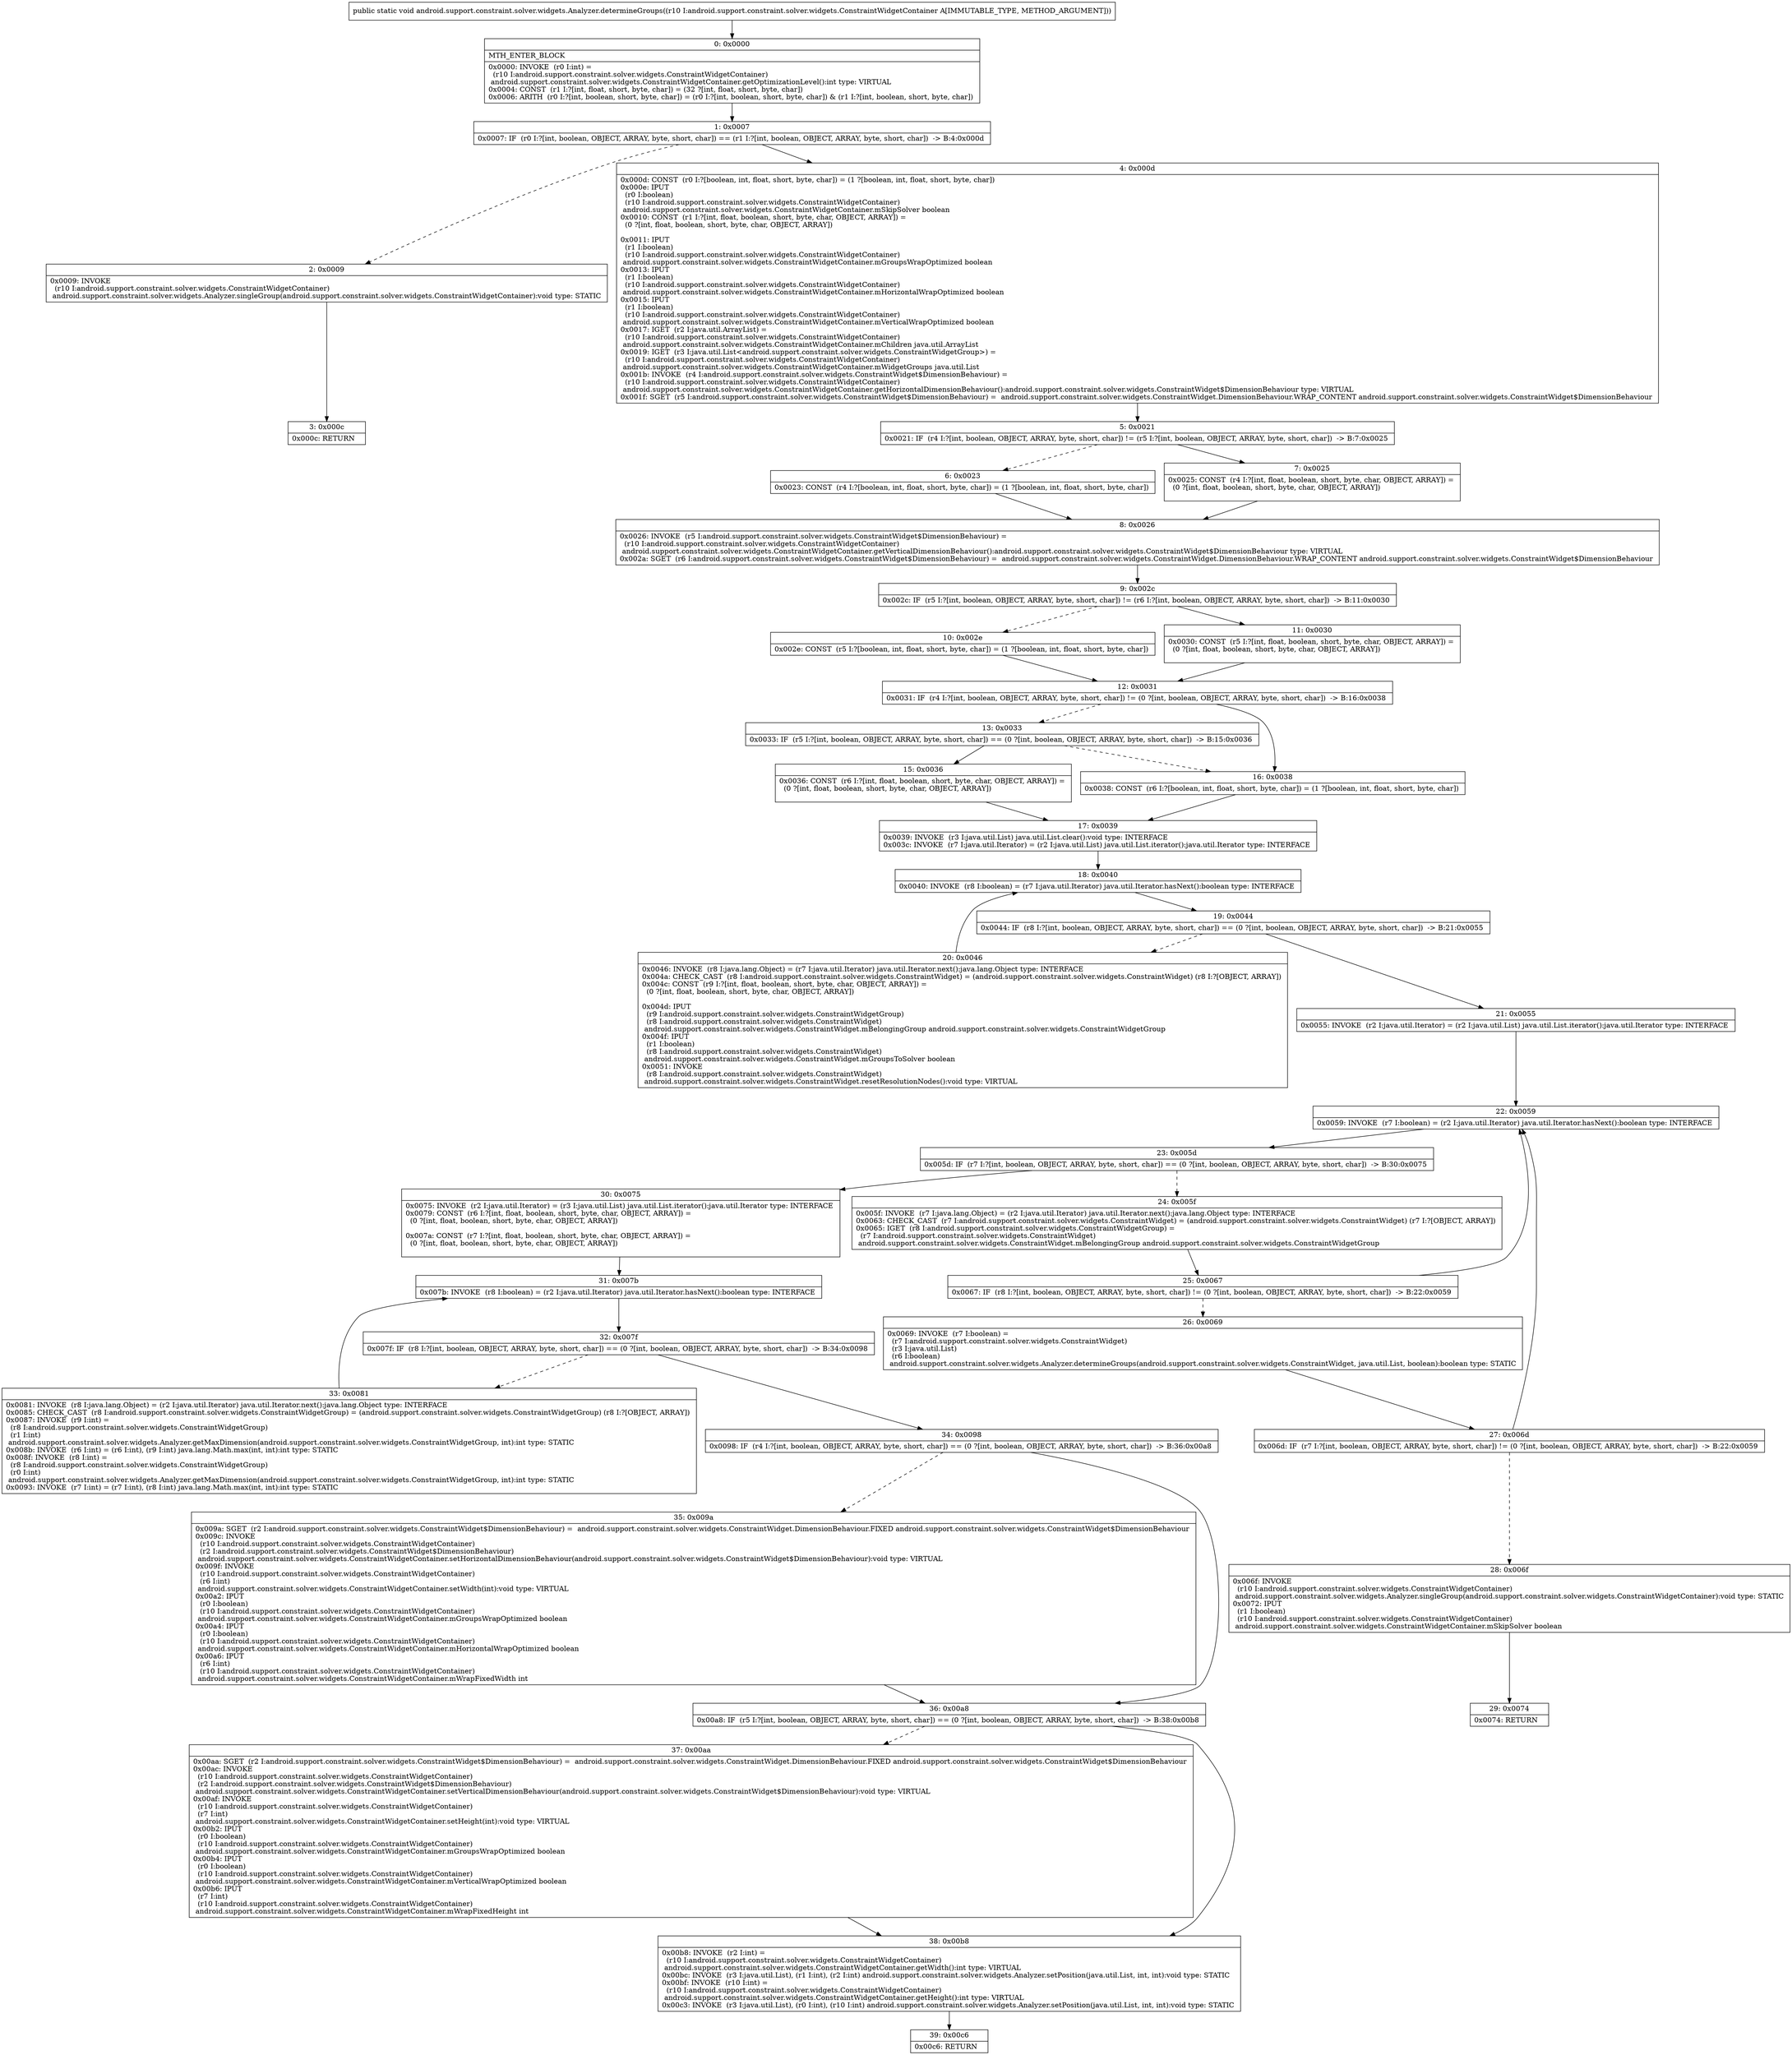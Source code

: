 digraph "CFG forandroid.support.constraint.solver.widgets.Analyzer.determineGroups(Landroid\/support\/constraint\/solver\/widgets\/ConstraintWidgetContainer;)V" {
Node_0 [shape=record,label="{0\:\ 0x0000|MTH_ENTER_BLOCK\l|0x0000: INVOKE  (r0 I:int) = \l  (r10 I:android.support.constraint.solver.widgets.ConstraintWidgetContainer)\l android.support.constraint.solver.widgets.ConstraintWidgetContainer.getOptimizationLevel():int type: VIRTUAL \l0x0004: CONST  (r1 I:?[int, float, short, byte, char]) = (32 ?[int, float, short, byte, char]) \l0x0006: ARITH  (r0 I:?[int, boolean, short, byte, char]) = (r0 I:?[int, boolean, short, byte, char]) & (r1 I:?[int, boolean, short, byte, char]) \l}"];
Node_1 [shape=record,label="{1\:\ 0x0007|0x0007: IF  (r0 I:?[int, boolean, OBJECT, ARRAY, byte, short, char]) == (r1 I:?[int, boolean, OBJECT, ARRAY, byte, short, char])  \-\> B:4:0x000d \l}"];
Node_2 [shape=record,label="{2\:\ 0x0009|0x0009: INVOKE  \l  (r10 I:android.support.constraint.solver.widgets.ConstraintWidgetContainer)\l android.support.constraint.solver.widgets.Analyzer.singleGroup(android.support.constraint.solver.widgets.ConstraintWidgetContainer):void type: STATIC \l}"];
Node_3 [shape=record,label="{3\:\ 0x000c|0x000c: RETURN   \l}"];
Node_4 [shape=record,label="{4\:\ 0x000d|0x000d: CONST  (r0 I:?[boolean, int, float, short, byte, char]) = (1 ?[boolean, int, float, short, byte, char]) \l0x000e: IPUT  \l  (r0 I:boolean)\l  (r10 I:android.support.constraint.solver.widgets.ConstraintWidgetContainer)\l android.support.constraint.solver.widgets.ConstraintWidgetContainer.mSkipSolver boolean \l0x0010: CONST  (r1 I:?[int, float, boolean, short, byte, char, OBJECT, ARRAY]) = \l  (0 ?[int, float, boolean, short, byte, char, OBJECT, ARRAY])\l \l0x0011: IPUT  \l  (r1 I:boolean)\l  (r10 I:android.support.constraint.solver.widgets.ConstraintWidgetContainer)\l android.support.constraint.solver.widgets.ConstraintWidgetContainer.mGroupsWrapOptimized boolean \l0x0013: IPUT  \l  (r1 I:boolean)\l  (r10 I:android.support.constraint.solver.widgets.ConstraintWidgetContainer)\l android.support.constraint.solver.widgets.ConstraintWidgetContainer.mHorizontalWrapOptimized boolean \l0x0015: IPUT  \l  (r1 I:boolean)\l  (r10 I:android.support.constraint.solver.widgets.ConstraintWidgetContainer)\l android.support.constraint.solver.widgets.ConstraintWidgetContainer.mVerticalWrapOptimized boolean \l0x0017: IGET  (r2 I:java.util.ArrayList) = \l  (r10 I:android.support.constraint.solver.widgets.ConstraintWidgetContainer)\l android.support.constraint.solver.widgets.ConstraintWidgetContainer.mChildren java.util.ArrayList \l0x0019: IGET  (r3 I:java.util.List\<android.support.constraint.solver.widgets.ConstraintWidgetGroup\>) = \l  (r10 I:android.support.constraint.solver.widgets.ConstraintWidgetContainer)\l android.support.constraint.solver.widgets.ConstraintWidgetContainer.mWidgetGroups java.util.List \l0x001b: INVOKE  (r4 I:android.support.constraint.solver.widgets.ConstraintWidget$DimensionBehaviour) = \l  (r10 I:android.support.constraint.solver.widgets.ConstraintWidgetContainer)\l android.support.constraint.solver.widgets.ConstraintWidgetContainer.getHorizontalDimensionBehaviour():android.support.constraint.solver.widgets.ConstraintWidget$DimensionBehaviour type: VIRTUAL \l0x001f: SGET  (r5 I:android.support.constraint.solver.widgets.ConstraintWidget$DimensionBehaviour) =  android.support.constraint.solver.widgets.ConstraintWidget.DimensionBehaviour.WRAP_CONTENT android.support.constraint.solver.widgets.ConstraintWidget$DimensionBehaviour \l}"];
Node_5 [shape=record,label="{5\:\ 0x0021|0x0021: IF  (r4 I:?[int, boolean, OBJECT, ARRAY, byte, short, char]) != (r5 I:?[int, boolean, OBJECT, ARRAY, byte, short, char])  \-\> B:7:0x0025 \l}"];
Node_6 [shape=record,label="{6\:\ 0x0023|0x0023: CONST  (r4 I:?[boolean, int, float, short, byte, char]) = (1 ?[boolean, int, float, short, byte, char]) \l}"];
Node_7 [shape=record,label="{7\:\ 0x0025|0x0025: CONST  (r4 I:?[int, float, boolean, short, byte, char, OBJECT, ARRAY]) = \l  (0 ?[int, float, boolean, short, byte, char, OBJECT, ARRAY])\l \l}"];
Node_8 [shape=record,label="{8\:\ 0x0026|0x0026: INVOKE  (r5 I:android.support.constraint.solver.widgets.ConstraintWidget$DimensionBehaviour) = \l  (r10 I:android.support.constraint.solver.widgets.ConstraintWidgetContainer)\l android.support.constraint.solver.widgets.ConstraintWidgetContainer.getVerticalDimensionBehaviour():android.support.constraint.solver.widgets.ConstraintWidget$DimensionBehaviour type: VIRTUAL \l0x002a: SGET  (r6 I:android.support.constraint.solver.widgets.ConstraintWidget$DimensionBehaviour) =  android.support.constraint.solver.widgets.ConstraintWidget.DimensionBehaviour.WRAP_CONTENT android.support.constraint.solver.widgets.ConstraintWidget$DimensionBehaviour \l}"];
Node_9 [shape=record,label="{9\:\ 0x002c|0x002c: IF  (r5 I:?[int, boolean, OBJECT, ARRAY, byte, short, char]) != (r6 I:?[int, boolean, OBJECT, ARRAY, byte, short, char])  \-\> B:11:0x0030 \l}"];
Node_10 [shape=record,label="{10\:\ 0x002e|0x002e: CONST  (r5 I:?[boolean, int, float, short, byte, char]) = (1 ?[boolean, int, float, short, byte, char]) \l}"];
Node_11 [shape=record,label="{11\:\ 0x0030|0x0030: CONST  (r5 I:?[int, float, boolean, short, byte, char, OBJECT, ARRAY]) = \l  (0 ?[int, float, boolean, short, byte, char, OBJECT, ARRAY])\l \l}"];
Node_12 [shape=record,label="{12\:\ 0x0031|0x0031: IF  (r4 I:?[int, boolean, OBJECT, ARRAY, byte, short, char]) != (0 ?[int, boolean, OBJECT, ARRAY, byte, short, char])  \-\> B:16:0x0038 \l}"];
Node_13 [shape=record,label="{13\:\ 0x0033|0x0033: IF  (r5 I:?[int, boolean, OBJECT, ARRAY, byte, short, char]) == (0 ?[int, boolean, OBJECT, ARRAY, byte, short, char])  \-\> B:15:0x0036 \l}"];
Node_15 [shape=record,label="{15\:\ 0x0036|0x0036: CONST  (r6 I:?[int, float, boolean, short, byte, char, OBJECT, ARRAY]) = \l  (0 ?[int, float, boolean, short, byte, char, OBJECT, ARRAY])\l \l}"];
Node_16 [shape=record,label="{16\:\ 0x0038|0x0038: CONST  (r6 I:?[boolean, int, float, short, byte, char]) = (1 ?[boolean, int, float, short, byte, char]) \l}"];
Node_17 [shape=record,label="{17\:\ 0x0039|0x0039: INVOKE  (r3 I:java.util.List) java.util.List.clear():void type: INTERFACE \l0x003c: INVOKE  (r7 I:java.util.Iterator) = (r2 I:java.util.List) java.util.List.iterator():java.util.Iterator type: INTERFACE \l}"];
Node_18 [shape=record,label="{18\:\ 0x0040|0x0040: INVOKE  (r8 I:boolean) = (r7 I:java.util.Iterator) java.util.Iterator.hasNext():boolean type: INTERFACE \l}"];
Node_19 [shape=record,label="{19\:\ 0x0044|0x0044: IF  (r8 I:?[int, boolean, OBJECT, ARRAY, byte, short, char]) == (0 ?[int, boolean, OBJECT, ARRAY, byte, short, char])  \-\> B:21:0x0055 \l}"];
Node_20 [shape=record,label="{20\:\ 0x0046|0x0046: INVOKE  (r8 I:java.lang.Object) = (r7 I:java.util.Iterator) java.util.Iterator.next():java.lang.Object type: INTERFACE \l0x004a: CHECK_CAST  (r8 I:android.support.constraint.solver.widgets.ConstraintWidget) = (android.support.constraint.solver.widgets.ConstraintWidget) (r8 I:?[OBJECT, ARRAY]) \l0x004c: CONST  (r9 I:?[int, float, boolean, short, byte, char, OBJECT, ARRAY]) = \l  (0 ?[int, float, boolean, short, byte, char, OBJECT, ARRAY])\l \l0x004d: IPUT  \l  (r9 I:android.support.constraint.solver.widgets.ConstraintWidgetGroup)\l  (r8 I:android.support.constraint.solver.widgets.ConstraintWidget)\l android.support.constraint.solver.widgets.ConstraintWidget.mBelongingGroup android.support.constraint.solver.widgets.ConstraintWidgetGroup \l0x004f: IPUT  \l  (r1 I:boolean)\l  (r8 I:android.support.constraint.solver.widgets.ConstraintWidget)\l android.support.constraint.solver.widgets.ConstraintWidget.mGroupsToSolver boolean \l0x0051: INVOKE  \l  (r8 I:android.support.constraint.solver.widgets.ConstraintWidget)\l android.support.constraint.solver.widgets.ConstraintWidget.resetResolutionNodes():void type: VIRTUAL \l}"];
Node_21 [shape=record,label="{21\:\ 0x0055|0x0055: INVOKE  (r2 I:java.util.Iterator) = (r2 I:java.util.List) java.util.List.iterator():java.util.Iterator type: INTERFACE \l}"];
Node_22 [shape=record,label="{22\:\ 0x0059|0x0059: INVOKE  (r7 I:boolean) = (r2 I:java.util.Iterator) java.util.Iterator.hasNext():boolean type: INTERFACE \l}"];
Node_23 [shape=record,label="{23\:\ 0x005d|0x005d: IF  (r7 I:?[int, boolean, OBJECT, ARRAY, byte, short, char]) == (0 ?[int, boolean, OBJECT, ARRAY, byte, short, char])  \-\> B:30:0x0075 \l}"];
Node_24 [shape=record,label="{24\:\ 0x005f|0x005f: INVOKE  (r7 I:java.lang.Object) = (r2 I:java.util.Iterator) java.util.Iterator.next():java.lang.Object type: INTERFACE \l0x0063: CHECK_CAST  (r7 I:android.support.constraint.solver.widgets.ConstraintWidget) = (android.support.constraint.solver.widgets.ConstraintWidget) (r7 I:?[OBJECT, ARRAY]) \l0x0065: IGET  (r8 I:android.support.constraint.solver.widgets.ConstraintWidgetGroup) = \l  (r7 I:android.support.constraint.solver.widgets.ConstraintWidget)\l android.support.constraint.solver.widgets.ConstraintWidget.mBelongingGroup android.support.constraint.solver.widgets.ConstraintWidgetGroup \l}"];
Node_25 [shape=record,label="{25\:\ 0x0067|0x0067: IF  (r8 I:?[int, boolean, OBJECT, ARRAY, byte, short, char]) != (0 ?[int, boolean, OBJECT, ARRAY, byte, short, char])  \-\> B:22:0x0059 \l}"];
Node_26 [shape=record,label="{26\:\ 0x0069|0x0069: INVOKE  (r7 I:boolean) = \l  (r7 I:android.support.constraint.solver.widgets.ConstraintWidget)\l  (r3 I:java.util.List)\l  (r6 I:boolean)\l android.support.constraint.solver.widgets.Analyzer.determineGroups(android.support.constraint.solver.widgets.ConstraintWidget, java.util.List, boolean):boolean type: STATIC \l}"];
Node_27 [shape=record,label="{27\:\ 0x006d|0x006d: IF  (r7 I:?[int, boolean, OBJECT, ARRAY, byte, short, char]) != (0 ?[int, boolean, OBJECT, ARRAY, byte, short, char])  \-\> B:22:0x0059 \l}"];
Node_28 [shape=record,label="{28\:\ 0x006f|0x006f: INVOKE  \l  (r10 I:android.support.constraint.solver.widgets.ConstraintWidgetContainer)\l android.support.constraint.solver.widgets.Analyzer.singleGroup(android.support.constraint.solver.widgets.ConstraintWidgetContainer):void type: STATIC \l0x0072: IPUT  \l  (r1 I:boolean)\l  (r10 I:android.support.constraint.solver.widgets.ConstraintWidgetContainer)\l android.support.constraint.solver.widgets.ConstraintWidgetContainer.mSkipSolver boolean \l}"];
Node_29 [shape=record,label="{29\:\ 0x0074|0x0074: RETURN   \l}"];
Node_30 [shape=record,label="{30\:\ 0x0075|0x0075: INVOKE  (r2 I:java.util.Iterator) = (r3 I:java.util.List) java.util.List.iterator():java.util.Iterator type: INTERFACE \l0x0079: CONST  (r6 I:?[int, float, boolean, short, byte, char, OBJECT, ARRAY]) = \l  (0 ?[int, float, boolean, short, byte, char, OBJECT, ARRAY])\l \l0x007a: CONST  (r7 I:?[int, float, boolean, short, byte, char, OBJECT, ARRAY]) = \l  (0 ?[int, float, boolean, short, byte, char, OBJECT, ARRAY])\l \l}"];
Node_31 [shape=record,label="{31\:\ 0x007b|0x007b: INVOKE  (r8 I:boolean) = (r2 I:java.util.Iterator) java.util.Iterator.hasNext():boolean type: INTERFACE \l}"];
Node_32 [shape=record,label="{32\:\ 0x007f|0x007f: IF  (r8 I:?[int, boolean, OBJECT, ARRAY, byte, short, char]) == (0 ?[int, boolean, OBJECT, ARRAY, byte, short, char])  \-\> B:34:0x0098 \l}"];
Node_33 [shape=record,label="{33\:\ 0x0081|0x0081: INVOKE  (r8 I:java.lang.Object) = (r2 I:java.util.Iterator) java.util.Iterator.next():java.lang.Object type: INTERFACE \l0x0085: CHECK_CAST  (r8 I:android.support.constraint.solver.widgets.ConstraintWidgetGroup) = (android.support.constraint.solver.widgets.ConstraintWidgetGroup) (r8 I:?[OBJECT, ARRAY]) \l0x0087: INVOKE  (r9 I:int) = \l  (r8 I:android.support.constraint.solver.widgets.ConstraintWidgetGroup)\l  (r1 I:int)\l android.support.constraint.solver.widgets.Analyzer.getMaxDimension(android.support.constraint.solver.widgets.ConstraintWidgetGroup, int):int type: STATIC \l0x008b: INVOKE  (r6 I:int) = (r6 I:int), (r9 I:int) java.lang.Math.max(int, int):int type: STATIC \l0x008f: INVOKE  (r8 I:int) = \l  (r8 I:android.support.constraint.solver.widgets.ConstraintWidgetGroup)\l  (r0 I:int)\l android.support.constraint.solver.widgets.Analyzer.getMaxDimension(android.support.constraint.solver.widgets.ConstraintWidgetGroup, int):int type: STATIC \l0x0093: INVOKE  (r7 I:int) = (r7 I:int), (r8 I:int) java.lang.Math.max(int, int):int type: STATIC \l}"];
Node_34 [shape=record,label="{34\:\ 0x0098|0x0098: IF  (r4 I:?[int, boolean, OBJECT, ARRAY, byte, short, char]) == (0 ?[int, boolean, OBJECT, ARRAY, byte, short, char])  \-\> B:36:0x00a8 \l}"];
Node_35 [shape=record,label="{35\:\ 0x009a|0x009a: SGET  (r2 I:android.support.constraint.solver.widgets.ConstraintWidget$DimensionBehaviour) =  android.support.constraint.solver.widgets.ConstraintWidget.DimensionBehaviour.FIXED android.support.constraint.solver.widgets.ConstraintWidget$DimensionBehaviour \l0x009c: INVOKE  \l  (r10 I:android.support.constraint.solver.widgets.ConstraintWidgetContainer)\l  (r2 I:android.support.constraint.solver.widgets.ConstraintWidget$DimensionBehaviour)\l android.support.constraint.solver.widgets.ConstraintWidgetContainer.setHorizontalDimensionBehaviour(android.support.constraint.solver.widgets.ConstraintWidget$DimensionBehaviour):void type: VIRTUAL \l0x009f: INVOKE  \l  (r10 I:android.support.constraint.solver.widgets.ConstraintWidgetContainer)\l  (r6 I:int)\l android.support.constraint.solver.widgets.ConstraintWidgetContainer.setWidth(int):void type: VIRTUAL \l0x00a2: IPUT  \l  (r0 I:boolean)\l  (r10 I:android.support.constraint.solver.widgets.ConstraintWidgetContainer)\l android.support.constraint.solver.widgets.ConstraintWidgetContainer.mGroupsWrapOptimized boolean \l0x00a4: IPUT  \l  (r0 I:boolean)\l  (r10 I:android.support.constraint.solver.widgets.ConstraintWidgetContainer)\l android.support.constraint.solver.widgets.ConstraintWidgetContainer.mHorizontalWrapOptimized boolean \l0x00a6: IPUT  \l  (r6 I:int)\l  (r10 I:android.support.constraint.solver.widgets.ConstraintWidgetContainer)\l android.support.constraint.solver.widgets.ConstraintWidgetContainer.mWrapFixedWidth int \l}"];
Node_36 [shape=record,label="{36\:\ 0x00a8|0x00a8: IF  (r5 I:?[int, boolean, OBJECT, ARRAY, byte, short, char]) == (0 ?[int, boolean, OBJECT, ARRAY, byte, short, char])  \-\> B:38:0x00b8 \l}"];
Node_37 [shape=record,label="{37\:\ 0x00aa|0x00aa: SGET  (r2 I:android.support.constraint.solver.widgets.ConstraintWidget$DimensionBehaviour) =  android.support.constraint.solver.widgets.ConstraintWidget.DimensionBehaviour.FIXED android.support.constraint.solver.widgets.ConstraintWidget$DimensionBehaviour \l0x00ac: INVOKE  \l  (r10 I:android.support.constraint.solver.widgets.ConstraintWidgetContainer)\l  (r2 I:android.support.constraint.solver.widgets.ConstraintWidget$DimensionBehaviour)\l android.support.constraint.solver.widgets.ConstraintWidgetContainer.setVerticalDimensionBehaviour(android.support.constraint.solver.widgets.ConstraintWidget$DimensionBehaviour):void type: VIRTUAL \l0x00af: INVOKE  \l  (r10 I:android.support.constraint.solver.widgets.ConstraintWidgetContainer)\l  (r7 I:int)\l android.support.constraint.solver.widgets.ConstraintWidgetContainer.setHeight(int):void type: VIRTUAL \l0x00b2: IPUT  \l  (r0 I:boolean)\l  (r10 I:android.support.constraint.solver.widgets.ConstraintWidgetContainer)\l android.support.constraint.solver.widgets.ConstraintWidgetContainer.mGroupsWrapOptimized boolean \l0x00b4: IPUT  \l  (r0 I:boolean)\l  (r10 I:android.support.constraint.solver.widgets.ConstraintWidgetContainer)\l android.support.constraint.solver.widgets.ConstraintWidgetContainer.mVerticalWrapOptimized boolean \l0x00b6: IPUT  \l  (r7 I:int)\l  (r10 I:android.support.constraint.solver.widgets.ConstraintWidgetContainer)\l android.support.constraint.solver.widgets.ConstraintWidgetContainer.mWrapFixedHeight int \l}"];
Node_38 [shape=record,label="{38\:\ 0x00b8|0x00b8: INVOKE  (r2 I:int) = \l  (r10 I:android.support.constraint.solver.widgets.ConstraintWidgetContainer)\l android.support.constraint.solver.widgets.ConstraintWidgetContainer.getWidth():int type: VIRTUAL \l0x00bc: INVOKE  (r3 I:java.util.List), (r1 I:int), (r2 I:int) android.support.constraint.solver.widgets.Analyzer.setPosition(java.util.List, int, int):void type: STATIC \l0x00bf: INVOKE  (r10 I:int) = \l  (r10 I:android.support.constraint.solver.widgets.ConstraintWidgetContainer)\l android.support.constraint.solver.widgets.ConstraintWidgetContainer.getHeight():int type: VIRTUAL \l0x00c3: INVOKE  (r3 I:java.util.List), (r0 I:int), (r10 I:int) android.support.constraint.solver.widgets.Analyzer.setPosition(java.util.List, int, int):void type: STATIC \l}"];
Node_39 [shape=record,label="{39\:\ 0x00c6|0x00c6: RETURN   \l}"];
MethodNode[shape=record,label="{public static void android.support.constraint.solver.widgets.Analyzer.determineGroups((r10 I:android.support.constraint.solver.widgets.ConstraintWidgetContainer A[IMMUTABLE_TYPE, METHOD_ARGUMENT])) }"];
MethodNode -> Node_0;
Node_0 -> Node_1;
Node_1 -> Node_2[style=dashed];
Node_1 -> Node_4;
Node_2 -> Node_3;
Node_4 -> Node_5;
Node_5 -> Node_6[style=dashed];
Node_5 -> Node_7;
Node_6 -> Node_8;
Node_7 -> Node_8;
Node_8 -> Node_9;
Node_9 -> Node_10[style=dashed];
Node_9 -> Node_11;
Node_10 -> Node_12;
Node_11 -> Node_12;
Node_12 -> Node_13[style=dashed];
Node_12 -> Node_16;
Node_13 -> Node_15;
Node_13 -> Node_16[style=dashed];
Node_15 -> Node_17;
Node_16 -> Node_17;
Node_17 -> Node_18;
Node_18 -> Node_19;
Node_19 -> Node_20[style=dashed];
Node_19 -> Node_21;
Node_20 -> Node_18;
Node_21 -> Node_22;
Node_22 -> Node_23;
Node_23 -> Node_24[style=dashed];
Node_23 -> Node_30;
Node_24 -> Node_25;
Node_25 -> Node_22;
Node_25 -> Node_26[style=dashed];
Node_26 -> Node_27;
Node_27 -> Node_22;
Node_27 -> Node_28[style=dashed];
Node_28 -> Node_29;
Node_30 -> Node_31;
Node_31 -> Node_32;
Node_32 -> Node_33[style=dashed];
Node_32 -> Node_34;
Node_33 -> Node_31;
Node_34 -> Node_35[style=dashed];
Node_34 -> Node_36;
Node_35 -> Node_36;
Node_36 -> Node_37[style=dashed];
Node_36 -> Node_38;
Node_37 -> Node_38;
Node_38 -> Node_39;
}

